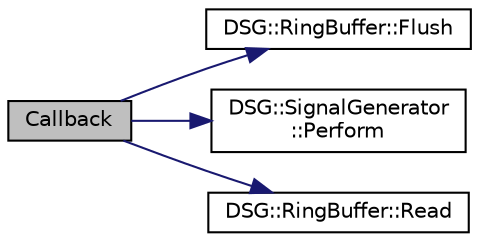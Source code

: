 digraph "Callback"
{
  edge [fontname="Helvetica",fontsize="10",labelfontname="Helvetica",labelfontsize="10"];
  node [fontname="Helvetica",fontsize="10",shape=record];
  rankdir="LR";
  Node1 [label="Callback",height=0.2,width=0.4,color="black", fillcolor="grey75", style="filled", fontcolor="black"];
  Node1 -> Node2 [color="midnightblue",fontsize="10",style="solid",fontname="Helvetica"];
  Node2 [label="DSG::RingBuffer::Flush",height=0.2,width=0.4,color="black", fillcolor="white", style="filled",URL="$class_d_s_g_1_1_ring_buffer.html#ab23c8003d2857809a816068eeb209d60"];
  Node1 -> Node3 [color="midnightblue",fontsize="10",style="solid",fontname="Helvetica"];
  Node3 [label="DSG::SignalGenerator\l::Perform",height=0.2,width=0.4,color="black", fillcolor="white", style="filled",URL="$class_d_s_g_1_1_signal_generator.html#a46fe75a81a242e191c5049d33ddf4155"];
  Node1 -> Node4 [color="midnightblue",fontsize="10",style="solid",fontname="Helvetica"];
  Node4 [label="DSG::RingBuffer::Read",height=0.2,width=0.4,color="black", fillcolor="white", style="filled",URL="$class_d_s_g_1_1_ring_buffer.html#a6b2848a64f15c7b0c320779582fa0fbe"];
}
